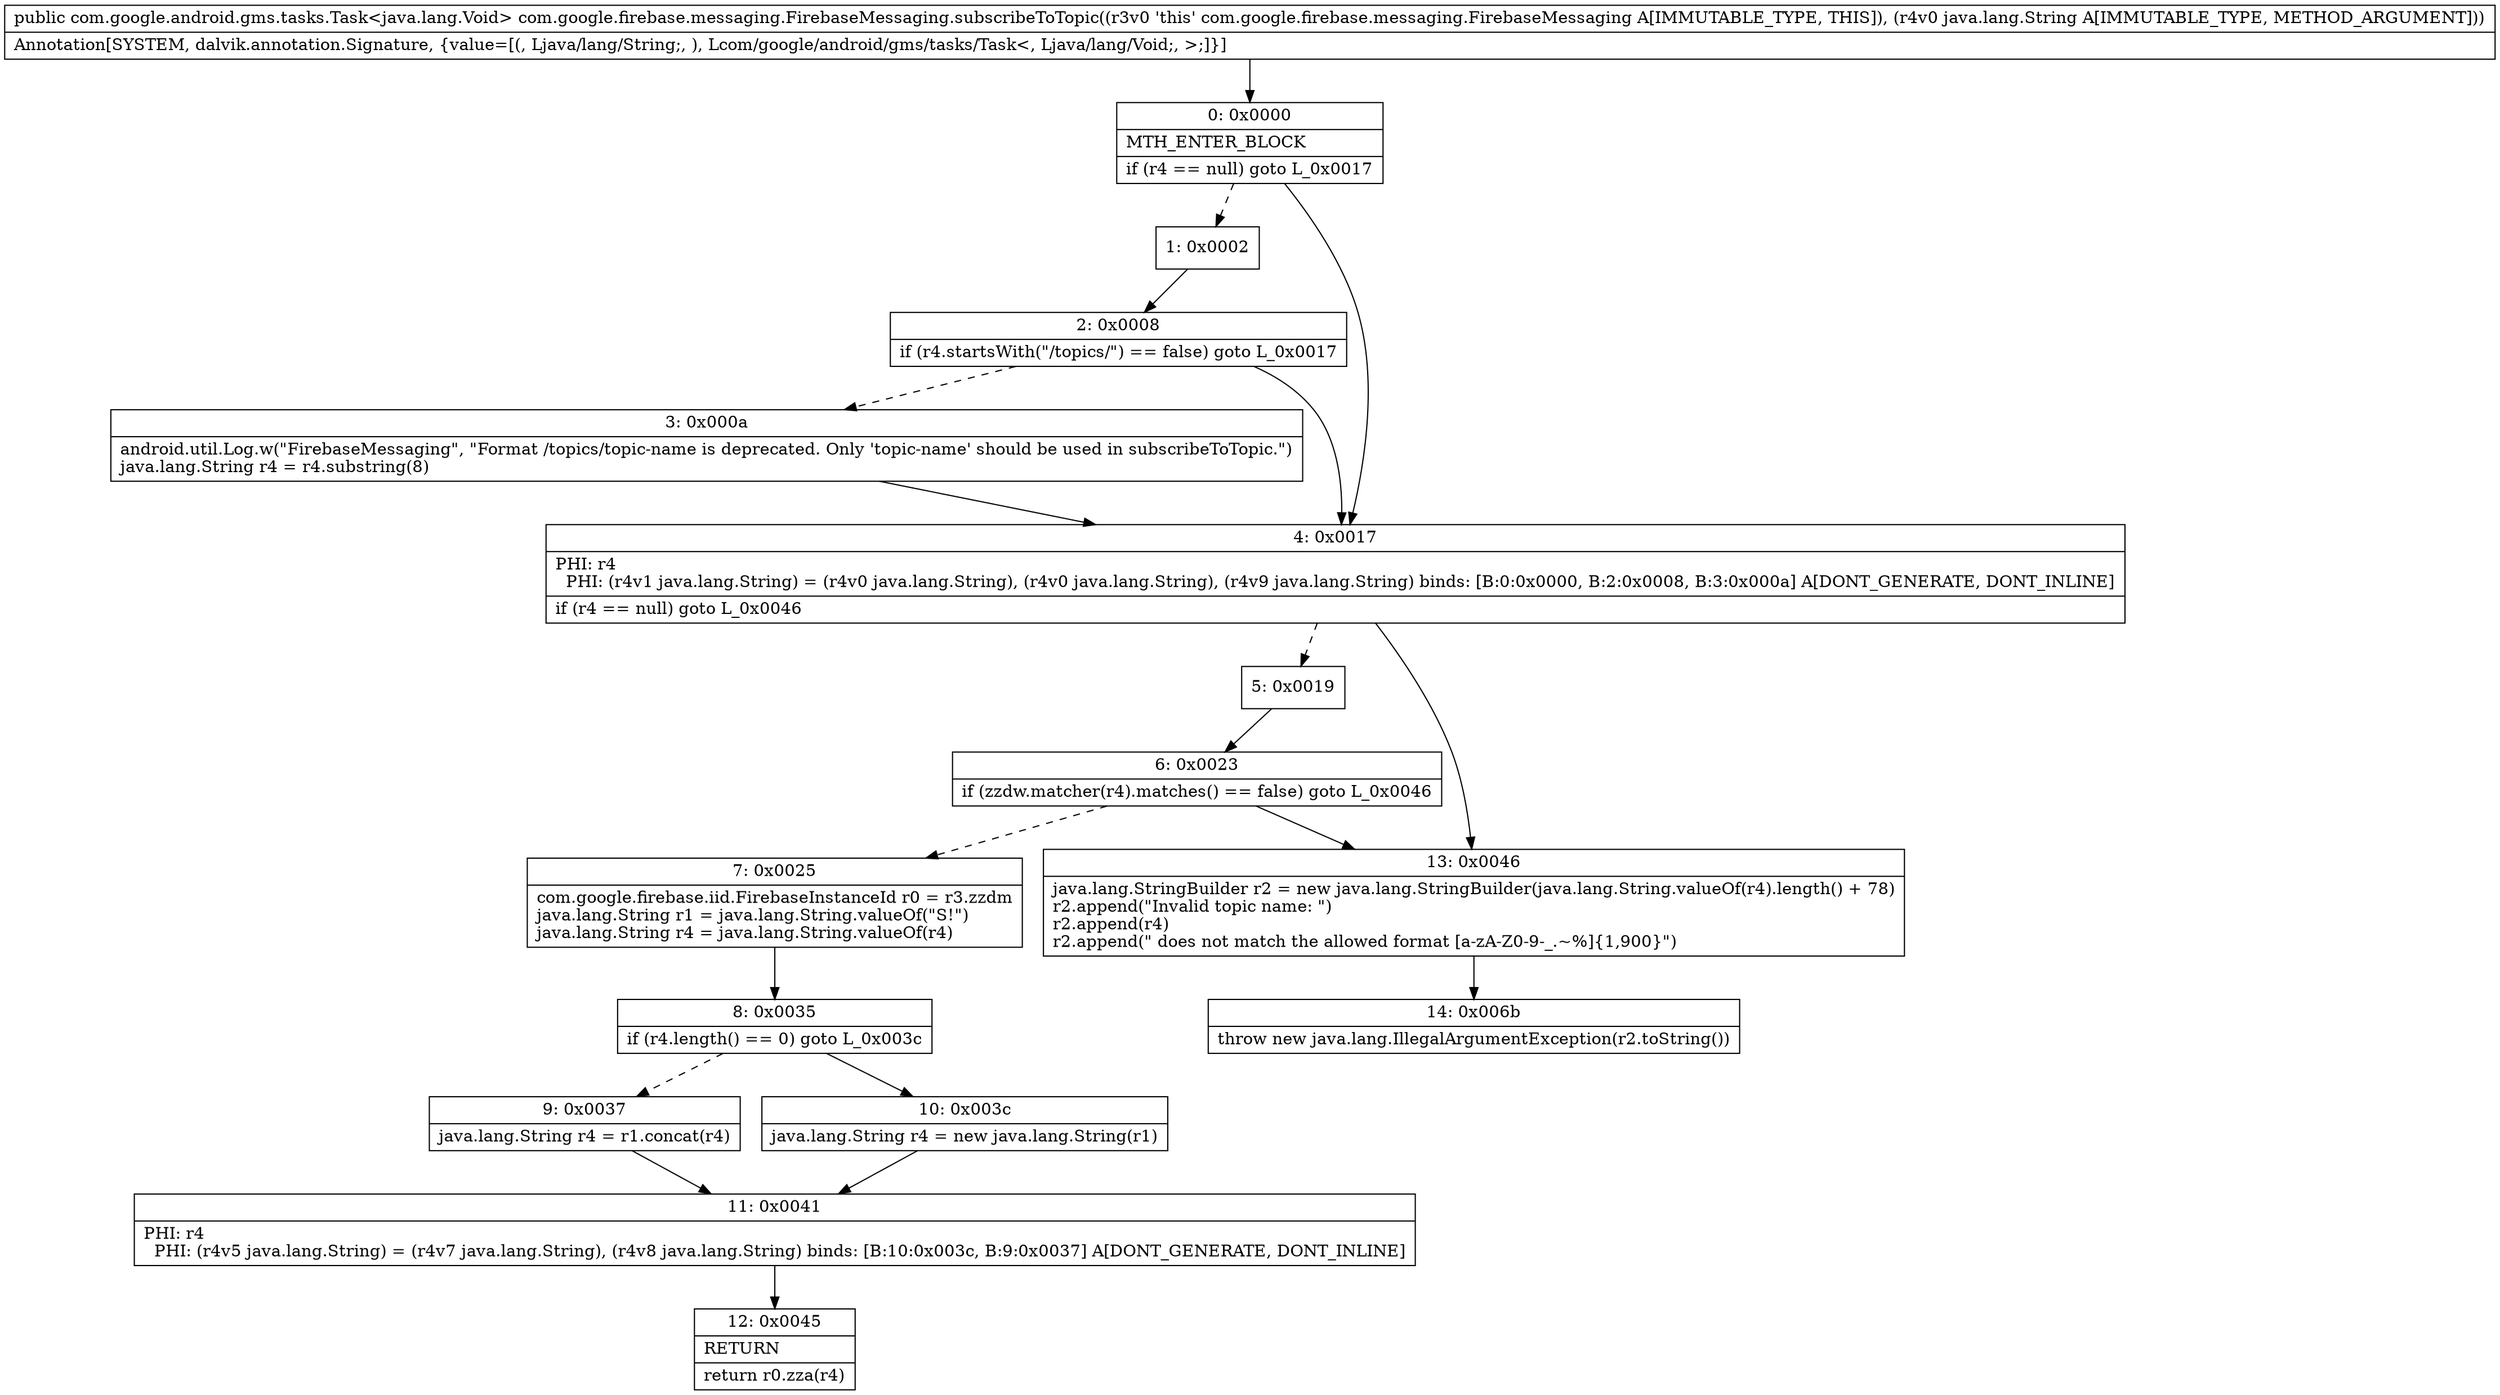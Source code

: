 digraph "CFG forcom.google.firebase.messaging.FirebaseMessaging.subscribeToTopic(Ljava\/lang\/String;)Lcom\/google\/android\/gms\/tasks\/Task;" {
Node_0 [shape=record,label="{0\:\ 0x0000|MTH_ENTER_BLOCK\l|if (r4 == null) goto L_0x0017\l}"];
Node_1 [shape=record,label="{1\:\ 0x0002}"];
Node_2 [shape=record,label="{2\:\ 0x0008|if (r4.startsWith(\"\/topics\/\") == false) goto L_0x0017\l}"];
Node_3 [shape=record,label="{3\:\ 0x000a|android.util.Log.w(\"FirebaseMessaging\", \"Format \/topics\/topic\-name is deprecated. Only 'topic\-name' should be used in subscribeToTopic.\")\ljava.lang.String r4 = r4.substring(8)\l}"];
Node_4 [shape=record,label="{4\:\ 0x0017|PHI: r4 \l  PHI: (r4v1 java.lang.String) = (r4v0 java.lang.String), (r4v0 java.lang.String), (r4v9 java.lang.String) binds: [B:0:0x0000, B:2:0x0008, B:3:0x000a] A[DONT_GENERATE, DONT_INLINE]\l|if (r4 == null) goto L_0x0046\l}"];
Node_5 [shape=record,label="{5\:\ 0x0019}"];
Node_6 [shape=record,label="{6\:\ 0x0023|if (zzdw.matcher(r4).matches() == false) goto L_0x0046\l}"];
Node_7 [shape=record,label="{7\:\ 0x0025|com.google.firebase.iid.FirebaseInstanceId r0 = r3.zzdm\ljava.lang.String r1 = java.lang.String.valueOf(\"S!\")\ljava.lang.String r4 = java.lang.String.valueOf(r4)\l}"];
Node_8 [shape=record,label="{8\:\ 0x0035|if (r4.length() == 0) goto L_0x003c\l}"];
Node_9 [shape=record,label="{9\:\ 0x0037|java.lang.String r4 = r1.concat(r4)\l}"];
Node_10 [shape=record,label="{10\:\ 0x003c|java.lang.String r4 = new java.lang.String(r1)\l}"];
Node_11 [shape=record,label="{11\:\ 0x0041|PHI: r4 \l  PHI: (r4v5 java.lang.String) = (r4v7 java.lang.String), (r4v8 java.lang.String) binds: [B:10:0x003c, B:9:0x0037] A[DONT_GENERATE, DONT_INLINE]\l}"];
Node_12 [shape=record,label="{12\:\ 0x0045|RETURN\l|return r0.zza(r4)\l}"];
Node_13 [shape=record,label="{13\:\ 0x0046|java.lang.StringBuilder r2 = new java.lang.StringBuilder(java.lang.String.valueOf(r4).length() + 78)\lr2.append(\"Invalid topic name: \")\lr2.append(r4)\lr2.append(\" does not match the allowed format [a\-zA\-Z0\-9\-_.~%]\{1,900\}\")\l}"];
Node_14 [shape=record,label="{14\:\ 0x006b|throw new java.lang.IllegalArgumentException(r2.toString())\l}"];
MethodNode[shape=record,label="{public com.google.android.gms.tasks.Task\<java.lang.Void\> com.google.firebase.messaging.FirebaseMessaging.subscribeToTopic((r3v0 'this' com.google.firebase.messaging.FirebaseMessaging A[IMMUTABLE_TYPE, THIS]), (r4v0 java.lang.String A[IMMUTABLE_TYPE, METHOD_ARGUMENT]))  | Annotation[SYSTEM, dalvik.annotation.Signature, \{value=[(, Ljava\/lang\/String;, ), Lcom\/google\/android\/gms\/tasks\/Task\<, Ljava\/lang\/Void;, \>;]\}]\l}"];
MethodNode -> Node_0;
Node_0 -> Node_1[style=dashed];
Node_0 -> Node_4;
Node_1 -> Node_2;
Node_2 -> Node_3[style=dashed];
Node_2 -> Node_4;
Node_3 -> Node_4;
Node_4 -> Node_5[style=dashed];
Node_4 -> Node_13;
Node_5 -> Node_6;
Node_6 -> Node_7[style=dashed];
Node_6 -> Node_13;
Node_7 -> Node_8;
Node_8 -> Node_9[style=dashed];
Node_8 -> Node_10;
Node_9 -> Node_11;
Node_10 -> Node_11;
Node_11 -> Node_12;
Node_13 -> Node_14;
}

